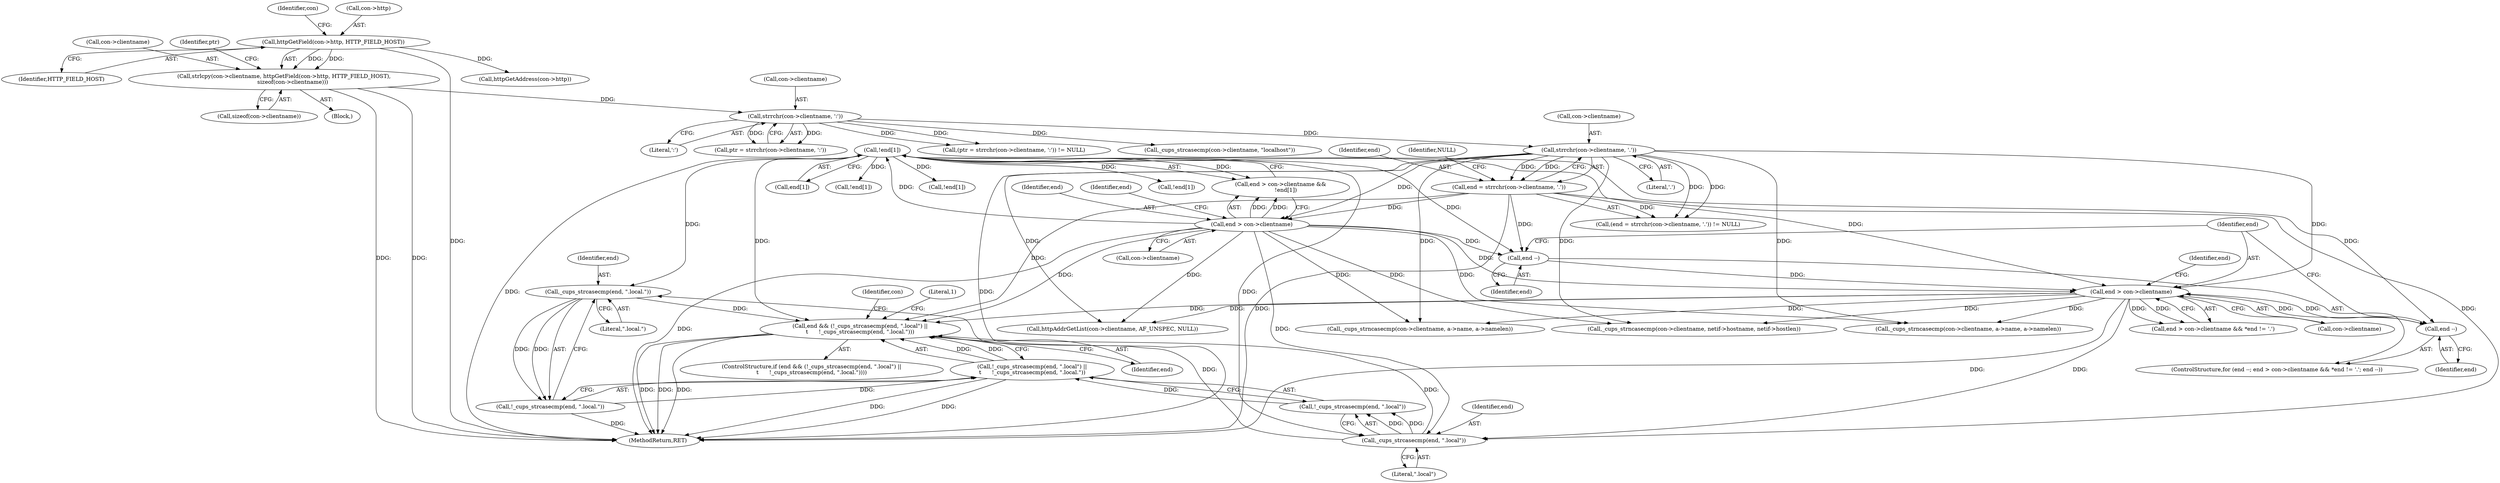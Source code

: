 digraph "0_cups_afa80cb2b457bf8d64f775bed307588610476c41@pointer" {
"1000257" [label="(Call,_cups_strcasecmp(end, \".local.\"))"];
"1000253" [label="(Call,_cups_strcasecmp(end, \".local\"))"];
"1000237" [label="(Call,end > con->clientname)"];
"1000234" [label="(Call,end --)"];
"1000228" [label="(Call,!end[1])"];
"1000223" [label="(Call,end > con->clientname)"];
"1000214" [label="(Call,end = strrchr(con->clientname, '.'))"];
"1000216" [label="(Call,strrchr(con->clientname, '.'))"];
"1000146" [label="(Call,strrchr(con->clientname, ':'))"];
"1000128" [label="(Call,strlcpy(con->clientname, httpGetField(con->http, HTTP_FIELD_HOST),\n          sizeof(con->clientname)))"];
"1000132" [label="(Call,httpGetField(con->http, HTTP_FIELD_HOST))"];
"1000246" [label="(Call,end --)"];
"1000249" [label="(Call,end && (!_cups_strcasecmp(end, \".local\") ||\n\t      !_cups_strcasecmp(end, \".local.\")))"];
"1000256" [label="(Call,!_cups_strcasecmp(end, \".local.\"))"];
"1000251" [label="(Call,!_cups_strcasecmp(end, \".local\") ||\n\t      !_cups_strcasecmp(end, \".local.\"))"];
"1000128" [label="(Call,strlcpy(con->clientname, httpGetField(con->http, HTTP_FIELD_HOST),\n          sizeof(con->clientname)))"];
"1000268" [label="(Identifier,con)"];
"1000220" [label="(Literal,'.')"];
"1000228" [label="(Call,!end[1])"];
"1000246" [label="(Call,end --)"];
"1000254" [label="(Identifier,end)"];
"1000438" [label="(Call,_cups_strncasecmp(con->clientname, netif->hostname, netif->hostlen))"];
"1000217" [label="(Call,con->clientname)"];
"1000234" [label="(Call,end --)"];
"1000251" [label="(Call,!_cups_strcasecmp(end, \".local\") ||\n\t      !_cups_strcasecmp(end, \".local.\"))"];
"1000261" [label="(Literal,1)"];
"1000256" [label="(Call,!_cups_strcasecmp(end, \".local.\"))"];
"1000249" [label="(Call,end && (!_cups_strcasecmp(end, \".local\") ||\n\t      !_cups_strcasecmp(end, \".local.\")))"];
"1000253" [label="(Call,_cups_strcasecmp(end, \".local\"))"];
"1000229" [label="(Call,end[1])"];
"1000236" [label="(Call,end > con->clientname && *end != '.')"];
"1000216" [label="(Call,strrchr(con->clientname, '.'))"];
"1000224" [label="(Identifier,end)"];
"1000139" [label="(Identifier,con)"];
"1000233" [label="(ControlStructure,for (end --; end > con->clientname && *end != '.'; end --))"];
"1000237" [label="(Call,end > con->clientname)"];
"1000225" [label="(Call,con->clientname)"];
"1000323" [label="(Call,_cups_strncasecmp(con->clientname, a->name, a->namelen))"];
"1000476" [label="(MethodReturn,RET)"];
"1000257" [label="(Call,_cups_strcasecmp(end, \".local.\"))"];
"1000239" [label="(Call,con->clientname)"];
"1000252" [label="(Call,!_cups_strcasecmp(end, \".local\"))"];
"1000259" [label="(Literal,\".local.\")"];
"1000235" [label="(Identifier,end)"];
"1000353" [label="(Call,!end[1])"];
"1000145" [label="(Identifier,ptr)"];
"1000213" [label="(Call,(end = strrchr(con->clientname, '.')) != NULL)"];
"1000178" [label="(Call,httpGetAddress(con->http))"];
"1000244" [label="(Identifier,end)"];
"1000186" [label="(Call,_cups_strcasecmp(con->clientname, \"localhost\"))"];
"1000285" [label="(Call,httpAddrGetList(con->clientname, AF_UNSPEC, NULL))"];
"1000144" [label="(Call,ptr = strrchr(con->clientname, ':'))"];
"1000143" [label="(Call,(ptr = strrchr(con->clientname, ':')) != NULL)"];
"1000150" [label="(Literal,':')"];
"1000248" [label="(ControlStructure,if (end && (!_cups_strcasecmp(end, \".local\") ||\n\t      !_cups_strcasecmp(end, \".local.\"))))"];
"1000250" [label="(Identifier,end)"];
"1000137" [label="(Call,sizeof(con->clientname))"];
"1000258" [label="(Identifier,end)"];
"1000238" [label="(Identifier,end)"];
"1000222" [label="(Call,end > con->clientname &&\n      !end[1])"];
"1000221" [label="(Identifier,NULL)"];
"1000215" [label="(Identifier,end)"];
"1000132" [label="(Call,httpGetField(con->http, HTTP_FIELD_HOST))"];
"1000146" [label="(Call,strrchr(con->clientname, ':'))"];
"1000255" [label="(Literal,\".local\")"];
"1000385" [label="(Call,_cups_strncasecmp(con->clientname, a->name, a->namelen))"];
"1000230" [label="(Identifier,end)"];
"1000247" [label="(Identifier,end)"];
"1000123" [label="(Block,)"];
"1000133" [label="(Call,con->http)"];
"1000223" [label="(Call,end > con->clientname)"];
"1000468" [label="(Call,!end[1])"];
"1000147" [label="(Call,con->clientname)"];
"1000129" [label="(Call,con->clientname)"];
"1000136" [label="(Identifier,HTTP_FIELD_HOST)"];
"1000214" [label="(Call,end = strrchr(con->clientname, '.'))"];
"1000415" [label="(Call,!end[1])"];
"1000257" -> "1000256"  [label="AST: "];
"1000257" -> "1000259"  [label="CFG: "];
"1000258" -> "1000257"  [label="AST: "];
"1000259" -> "1000257"  [label="AST: "];
"1000256" -> "1000257"  [label="CFG: "];
"1000257" -> "1000249"  [label="DDG: "];
"1000257" -> "1000256"  [label="DDG: "];
"1000257" -> "1000256"  [label="DDG: "];
"1000253" -> "1000257"  [label="DDG: "];
"1000228" -> "1000257"  [label="DDG: "];
"1000253" -> "1000252"  [label="AST: "];
"1000253" -> "1000255"  [label="CFG: "];
"1000254" -> "1000253"  [label="AST: "];
"1000255" -> "1000253"  [label="AST: "];
"1000252" -> "1000253"  [label="CFG: "];
"1000253" -> "1000249"  [label="DDG: "];
"1000253" -> "1000252"  [label="DDG: "];
"1000253" -> "1000252"  [label="DDG: "];
"1000237" -> "1000253"  [label="DDG: "];
"1000228" -> "1000253"  [label="DDG: "];
"1000214" -> "1000253"  [label="DDG: "];
"1000223" -> "1000253"  [label="DDG: "];
"1000237" -> "1000236"  [label="AST: "];
"1000237" -> "1000239"  [label="CFG: "];
"1000238" -> "1000237"  [label="AST: "];
"1000239" -> "1000237"  [label="AST: "];
"1000244" -> "1000237"  [label="CFG: "];
"1000236" -> "1000237"  [label="CFG: "];
"1000237" -> "1000476"  [label="DDG: "];
"1000237" -> "1000236"  [label="DDG: "];
"1000237" -> "1000236"  [label="DDG: "];
"1000234" -> "1000237"  [label="DDG: "];
"1000228" -> "1000237"  [label="DDG: "];
"1000246" -> "1000237"  [label="DDG: "];
"1000223" -> "1000237"  [label="DDG: "];
"1000216" -> "1000237"  [label="DDG: "];
"1000237" -> "1000246"  [label="DDG: "];
"1000237" -> "1000249"  [label="DDG: "];
"1000237" -> "1000285"  [label="DDG: "];
"1000237" -> "1000323"  [label="DDG: "];
"1000237" -> "1000385"  [label="DDG: "];
"1000237" -> "1000438"  [label="DDG: "];
"1000234" -> "1000233"  [label="AST: "];
"1000234" -> "1000235"  [label="CFG: "];
"1000235" -> "1000234"  [label="AST: "];
"1000238" -> "1000234"  [label="CFG: "];
"1000228" -> "1000234"  [label="DDG: "];
"1000214" -> "1000234"  [label="DDG: "];
"1000223" -> "1000234"  [label="DDG: "];
"1000228" -> "1000222"  [label="AST: "];
"1000228" -> "1000229"  [label="CFG: "];
"1000229" -> "1000228"  [label="AST: "];
"1000222" -> "1000228"  [label="CFG: "];
"1000228" -> "1000476"  [label="DDG: "];
"1000228" -> "1000222"  [label="DDG: "];
"1000223" -> "1000228"  [label="DDG: "];
"1000228" -> "1000246"  [label="DDG: "];
"1000228" -> "1000249"  [label="DDG: "];
"1000228" -> "1000353"  [label="DDG: "];
"1000228" -> "1000415"  [label="DDG: "];
"1000228" -> "1000468"  [label="DDG: "];
"1000223" -> "1000222"  [label="AST: "];
"1000223" -> "1000225"  [label="CFG: "];
"1000224" -> "1000223"  [label="AST: "];
"1000225" -> "1000223"  [label="AST: "];
"1000230" -> "1000223"  [label="CFG: "];
"1000222" -> "1000223"  [label="CFG: "];
"1000223" -> "1000476"  [label="DDG: "];
"1000223" -> "1000222"  [label="DDG: "];
"1000223" -> "1000222"  [label="DDG: "];
"1000214" -> "1000223"  [label="DDG: "];
"1000216" -> "1000223"  [label="DDG: "];
"1000223" -> "1000249"  [label="DDG: "];
"1000223" -> "1000285"  [label="DDG: "];
"1000223" -> "1000323"  [label="DDG: "];
"1000223" -> "1000385"  [label="DDG: "];
"1000223" -> "1000438"  [label="DDG: "];
"1000214" -> "1000213"  [label="AST: "];
"1000214" -> "1000216"  [label="CFG: "];
"1000215" -> "1000214"  [label="AST: "];
"1000216" -> "1000214"  [label="AST: "];
"1000221" -> "1000214"  [label="CFG: "];
"1000214" -> "1000476"  [label="DDG: "];
"1000214" -> "1000213"  [label="DDG: "];
"1000216" -> "1000214"  [label="DDG: "];
"1000216" -> "1000214"  [label="DDG: "];
"1000214" -> "1000249"  [label="DDG: "];
"1000216" -> "1000220"  [label="CFG: "];
"1000217" -> "1000216"  [label="AST: "];
"1000220" -> "1000216"  [label="AST: "];
"1000216" -> "1000476"  [label="DDG: "];
"1000216" -> "1000213"  [label="DDG: "];
"1000216" -> "1000213"  [label="DDG: "];
"1000146" -> "1000216"  [label="DDG: "];
"1000216" -> "1000285"  [label="DDG: "];
"1000216" -> "1000323"  [label="DDG: "];
"1000216" -> "1000385"  [label="DDG: "];
"1000216" -> "1000438"  [label="DDG: "];
"1000146" -> "1000144"  [label="AST: "];
"1000146" -> "1000150"  [label="CFG: "];
"1000147" -> "1000146"  [label="AST: "];
"1000150" -> "1000146"  [label="AST: "];
"1000144" -> "1000146"  [label="CFG: "];
"1000146" -> "1000143"  [label="DDG: "];
"1000146" -> "1000143"  [label="DDG: "];
"1000146" -> "1000144"  [label="DDG: "];
"1000146" -> "1000144"  [label="DDG: "];
"1000128" -> "1000146"  [label="DDG: "];
"1000146" -> "1000186"  [label="DDG: "];
"1000128" -> "1000123"  [label="AST: "];
"1000128" -> "1000137"  [label="CFG: "];
"1000129" -> "1000128"  [label="AST: "];
"1000132" -> "1000128"  [label="AST: "];
"1000137" -> "1000128"  [label="AST: "];
"1000145" -> "1000128"  [label="CFG: "];
"1000128" -> "1000476"  [label="DDG: "];
"1000128" -> "1000476"  [label="DDG: "];
"1000132" -> "1000128"  [label="DDG: "];
"1000132" -> "1000128"  [label="DDG: "];
"1000132" -> "1000136"  [label="CFG: "];
"1000133" -> "1000132"  [label="AST: "];
"1000136" -> "1000132"  [label="AST: "];
"1000139" -> "1000132"  [label="CFG: "];
"1000132" -> "1000476"  [label="DDG: "];
"1000132" -> "1000178"  [label="DDG: "];
"1000246" -> "1000233"  [label="AST: "];
"1000246" -> "1000247"  [label="CFG: "];
"1000247" -> "1000246"  [label="AST: "];
"1000238" -> "1000246"  [label="CFG: "];
"1000249" -> "1000248"  [label="AST: "];
"1000249" -> "1000250"  [label="CFG: "];
"1000249" -> "1000251"  [label="CFG: "];
"1000250" -> "1000249"  [label="AST: "];
"1000251" -> "1000249"  [label="AST: "];
"1000261" -> "1000249"  [label="CFG: "];
"1000268" -> "1000249"  [label="CFG: "];
"1000249" -> "1000476"  [label="DDG: "];
"1000249" -> "1000476"  [label="DDG: "];
"1000249" -> "1000476"  [label="DDG: "];
"1000251" -> "1000249"  [label="DDG: "];
"1000251" -> "1000249"  [label="DDG: "];
"1000256" -> "1000251"  [label="AST: "];
"1000251" -> "1000256"  [label="CFG: "];
"1000256" -> "1000476"  [label="DDG: "];
"1000256" -> "1000251"  [label="DDG: "];
"1000251" -> "1000252"  [label="CFG: "];
"1000252" -> "1000251"  [label="AST: "];
"1000251" -> "1000476"  [label="DDG: "];
"1000251" -> "1000476"  [label="DDG: "];
"1000252" -> "1000251"  [label="DDG: "];
}
